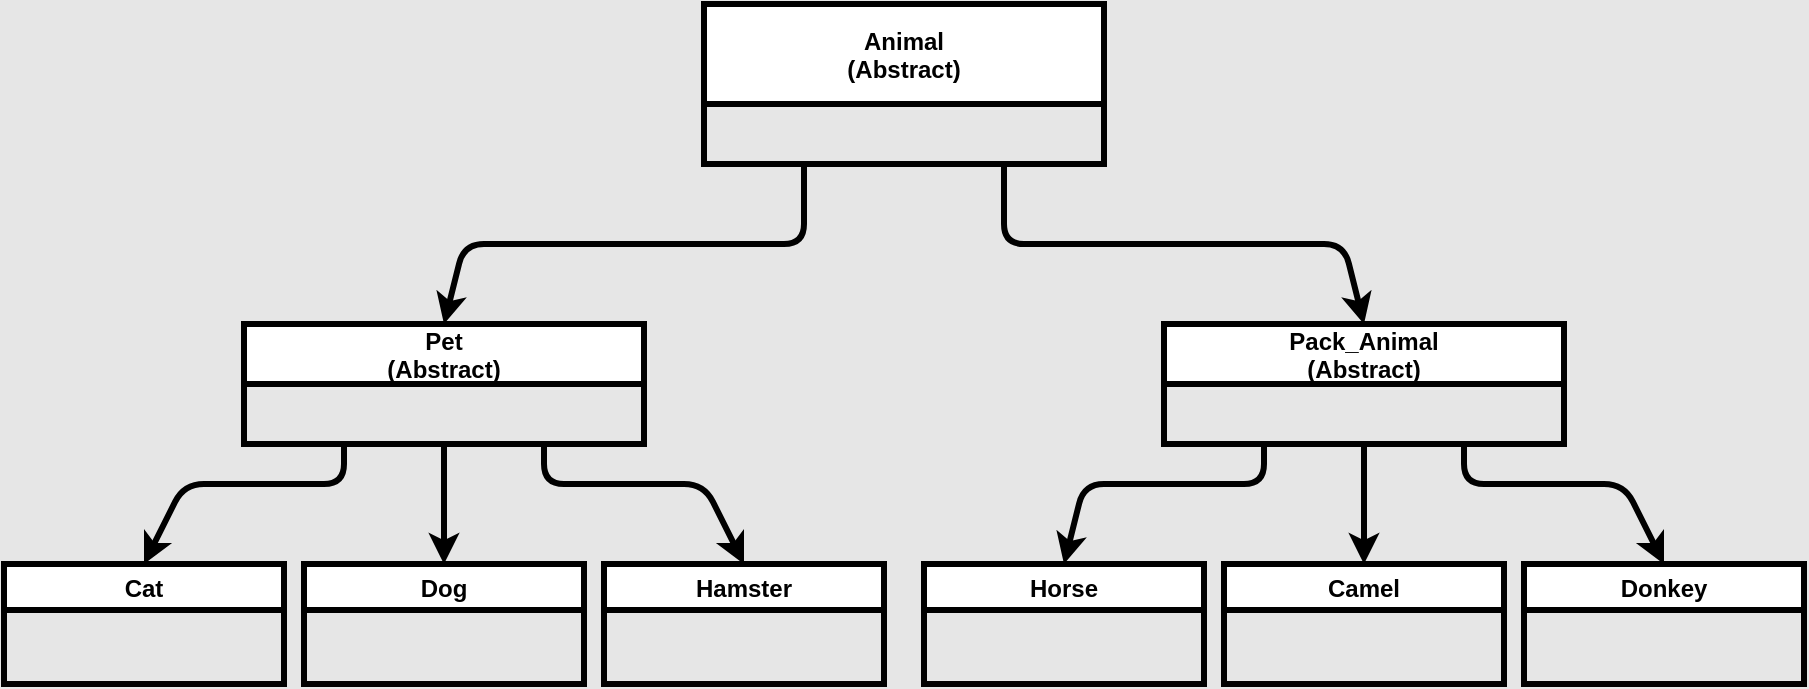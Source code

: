 <mxfile>
    <diagram id="IVzBVEKQTxkZSXWOQERg" name="Page-1">
        <mxGraphModel dx="1641" dy="632" grid="1" gridSize="10" guides="1" tooltips="1" connect="1" arrows="1" fold="1" page="1" pageScale="1" pageWidth="827" pageHeight="1169" background="#E6E6E6" math="0" shadow="0">
            <root>
                <mxCell id="0"/>
                <mxCell id="1" parent="0"/>
                <mxCell id="16" style="edgeStyle=none;html=1;exitX=0.75;exitY=1;exitDx=0;exitDy=0;entryX=0.5;entryY=0;entryDx=0;entryDy=0;strokeWidth=3;strokeColor=#000000;shadow=0;backgroundOutline=0;" edge="1" parent="1" source="10" target="15">
                    <mxGeometry relative="1" as="geometry">
                        <mxPoint x="470" y="200" as="targetPoint"/>
                        <Array as="points">
                            <mxPoint x="450" y="160"/>
                            <mxPoint x="620" y="160"/>
                        </Array>
                    </mxGeometry>
                </mxCell>
                <mxCell id="10" value="Animal&#10;(Abstract)" style="swimlane;startSize=50;strokeWidth=3;strokeColor=#000000;shadow=0;backgroundOutline=0;" vertex="1" parent="1">
                    <mxGeometry x="300" y="40" width="200" height="80" as="geometry"/>
                </mxCell>
                <mxCell id="13" value="" style="endArrow=classic;html=1;exitX=0.25;exitY=1;exitDx=0;exitDy=0;strokeWidth=3;strokeColor=#000000;shadow=0;backgroundOutline=0;entryX=0.5;entryY=0;entryDx=0;entryDy=0;" edge="1" parent="1" source="10" target="14">
                    <mxGeometry width="50" height="50" relative="1" as="geometry">
                        <mxPoint x="390" y="340" as="sourcePoint"/>
                        <mxPoint x="320" y="240" as="targetPoint"/>
                        <Array as="points">
                            <mxPoint x="350" y="160"/>
                            <mxPoint x="180" y="160"/>
                        </Array>
                    </mxGeometry>
                </mxCell>
                <mxCell id="23" style="edgeStyle=none;html=1;entryX=0.5;entryY=0;entryDx=0;entryDy=0;shadow=0;strokeColor=#000000;strokeWidth=3;" edge="1" parent="1" source="14" target="18">
                    <mxGeometry relative="1" as="geometry"/>
                </mxCell>
                <mxCell id="25" style="edgeStyle=none;html=1;exitX=0.25;exitY=1;exitDx=0;exitDy=0;entryX=0.5;entryY=0;entryDx=0;entryDy=0;shadow=0;strokeColor=#000000;strokeWidth=3;" edge="1" parent="1" source="14" target="17">
                    <mxGeometry relative="1" as="geometry">
                        <Array as="points">
                            <mxPoint x="120" y="280"/>
                            <mxPoint x="40" y="280"/>
                        </Array>
                    </mxGeometry>
                </mxCell>
                <mxCell id="26" style="edgeStyle=none;html=1;exitX=0.75;exitY=1;exitDx=0;exitDy=0;entryX=0.5;entryY=0;entryDx=0;entryDy=0;shadow=0;strokeColor=#000000;strokeWidth=3;" edge="1" parent="1" source="14" target="19">
                    <mxGeometry relative="1" as="geometry">
                        <Array as="points">
                            <mxPoint x="220" y="280"/>
                            <mxPoint x="300" y="280"/>
                        </Array>
                    </mxGeometry>
                </mxCell>
                <mxCell id="14" value="Pet&#10;(Abstract)" style="swimlane;strokeWidth=3;strokeColor=#000000;shadow=0;backgroundOutline=0;startSize=30;" vertex="1" parent="1">
                    <mxGeometry x="70" y="200" width="200" height="60" as="geometry"/>
                </mxCell>
                <mxCell id="24" style="edgeStyle=none;html=1;entryX=0.5;entryY=0;entryDx=0;entryDy=0;shadow=0;strokeColor=#000000;strokeWidth=3;" edge="1" parent="1" source="15" target="21">
                    <mxGeometry relative="1" as="geometry"/>
                </mxCell>
                <mxCell id="27" style="edgeStyle=none;html=1;exitX=0.25;exitY=1;exitDx=0;exitDy=0;entryX=0.5;entryY=0;entryDx=0;entryDy=0;shadow=0;strokeColor=#000000;strokeWidth=3;" edge="1" parent="1" source="15" target="20">
                    <mxGeometry relative="1" as="geometry">
                        <Array as="points">
                            <mxPoint x="580" y="280"/>
                            <mxPoint x="490" y="280"/>
                        </Array>
                    </mxGeometry>
                </mxCell>
                <mxCell id="28" style="edgeStyle=none;html=1;exitX=0.75;exitY=1;exitDx=0;exitDy=0;entryX=0.5;entryY=0;entryDx=0;entryDy=0;shadow=0;strokeColor=#000000;strokeWidth=3;" edge="1" parent="1" source="15" target="22">
                    <mxGeometry relative="1" as="geometry">
                        <Array as="points">
                            <mxPoint x="680" y="280"/>
                            <mxPoint x="760" y="280"/>
                        </Array>
                    </mxGeometry>
                </mxCell>
                <mxCell id="15" value="Pack_Animal&#10;(Abstract)" style="swimlane;startSize=30;strokeWidth=3;strokeColor=#000000;shadow=0;backgroundOutline=0;" vertex="1" parent="1">
                    <mxGeometry x="530" y="200" width="200" height="60" as="geometry"/>
                </mxCell>
                <mxCell id="17" value="Cat" style="swimlane;shadow=0;strokeColor=#000000;strokeWidth=3;" vertex="1" parent="1">
                    <mxGeometry x="-50" y="320" width="140" height="60" as="geometry"/>
                </mxCell>
                <mxCell id="18" value="Dog" style="swimlane;shadow=0;strokeColor=#000000;strokeWidth=3;" vertex="1" parent="1">
                    <mxGeometry x="100" y="320" width="140" height="60" as="geometry"/>
                </mxCell>
                <mxCell id="19" value="Hamster" style="swimlane;shadow=0;strokeColor=#000000;strokeWidth=3;startSize=23;" vertex="1" parent="1">
                    <mxGeometry x="250" y="320" width="140" height="60" as="geometry"/>
                </mxCell>
                <mxCell id="20" value="Horse" style="swimlane;shadow=0;strokeColor=#000000;strokeWidth=3;" vertex="1" parent="1">
                    <mxGeometry x="410" y="320" width="140" height="60" as="geometry"/>
                </mxCell>
                <mxCell id="21" value="Camel" style="swimlane;shadow=0;strokeColor=#000000;strokeWidth=3;startSize=23;" vertex="1" parent="1">
                    <mxGeometry x="560" y="320" width="140" height="60" as="geometry"/>
                </mxCell>
                <mxCell id="22" value="Donkey" style="swimlane;shadow=0;strokeColor=#000000;strokeWidth=3;startSize=23;" vertex="1" parent="1">
                    <mxGeometry x="710" y="320" width="140" height="60" as="geometry"/>
                </mxCell>
            </root>
        </mxGraphModel>
    </diagram>
</mxfile>